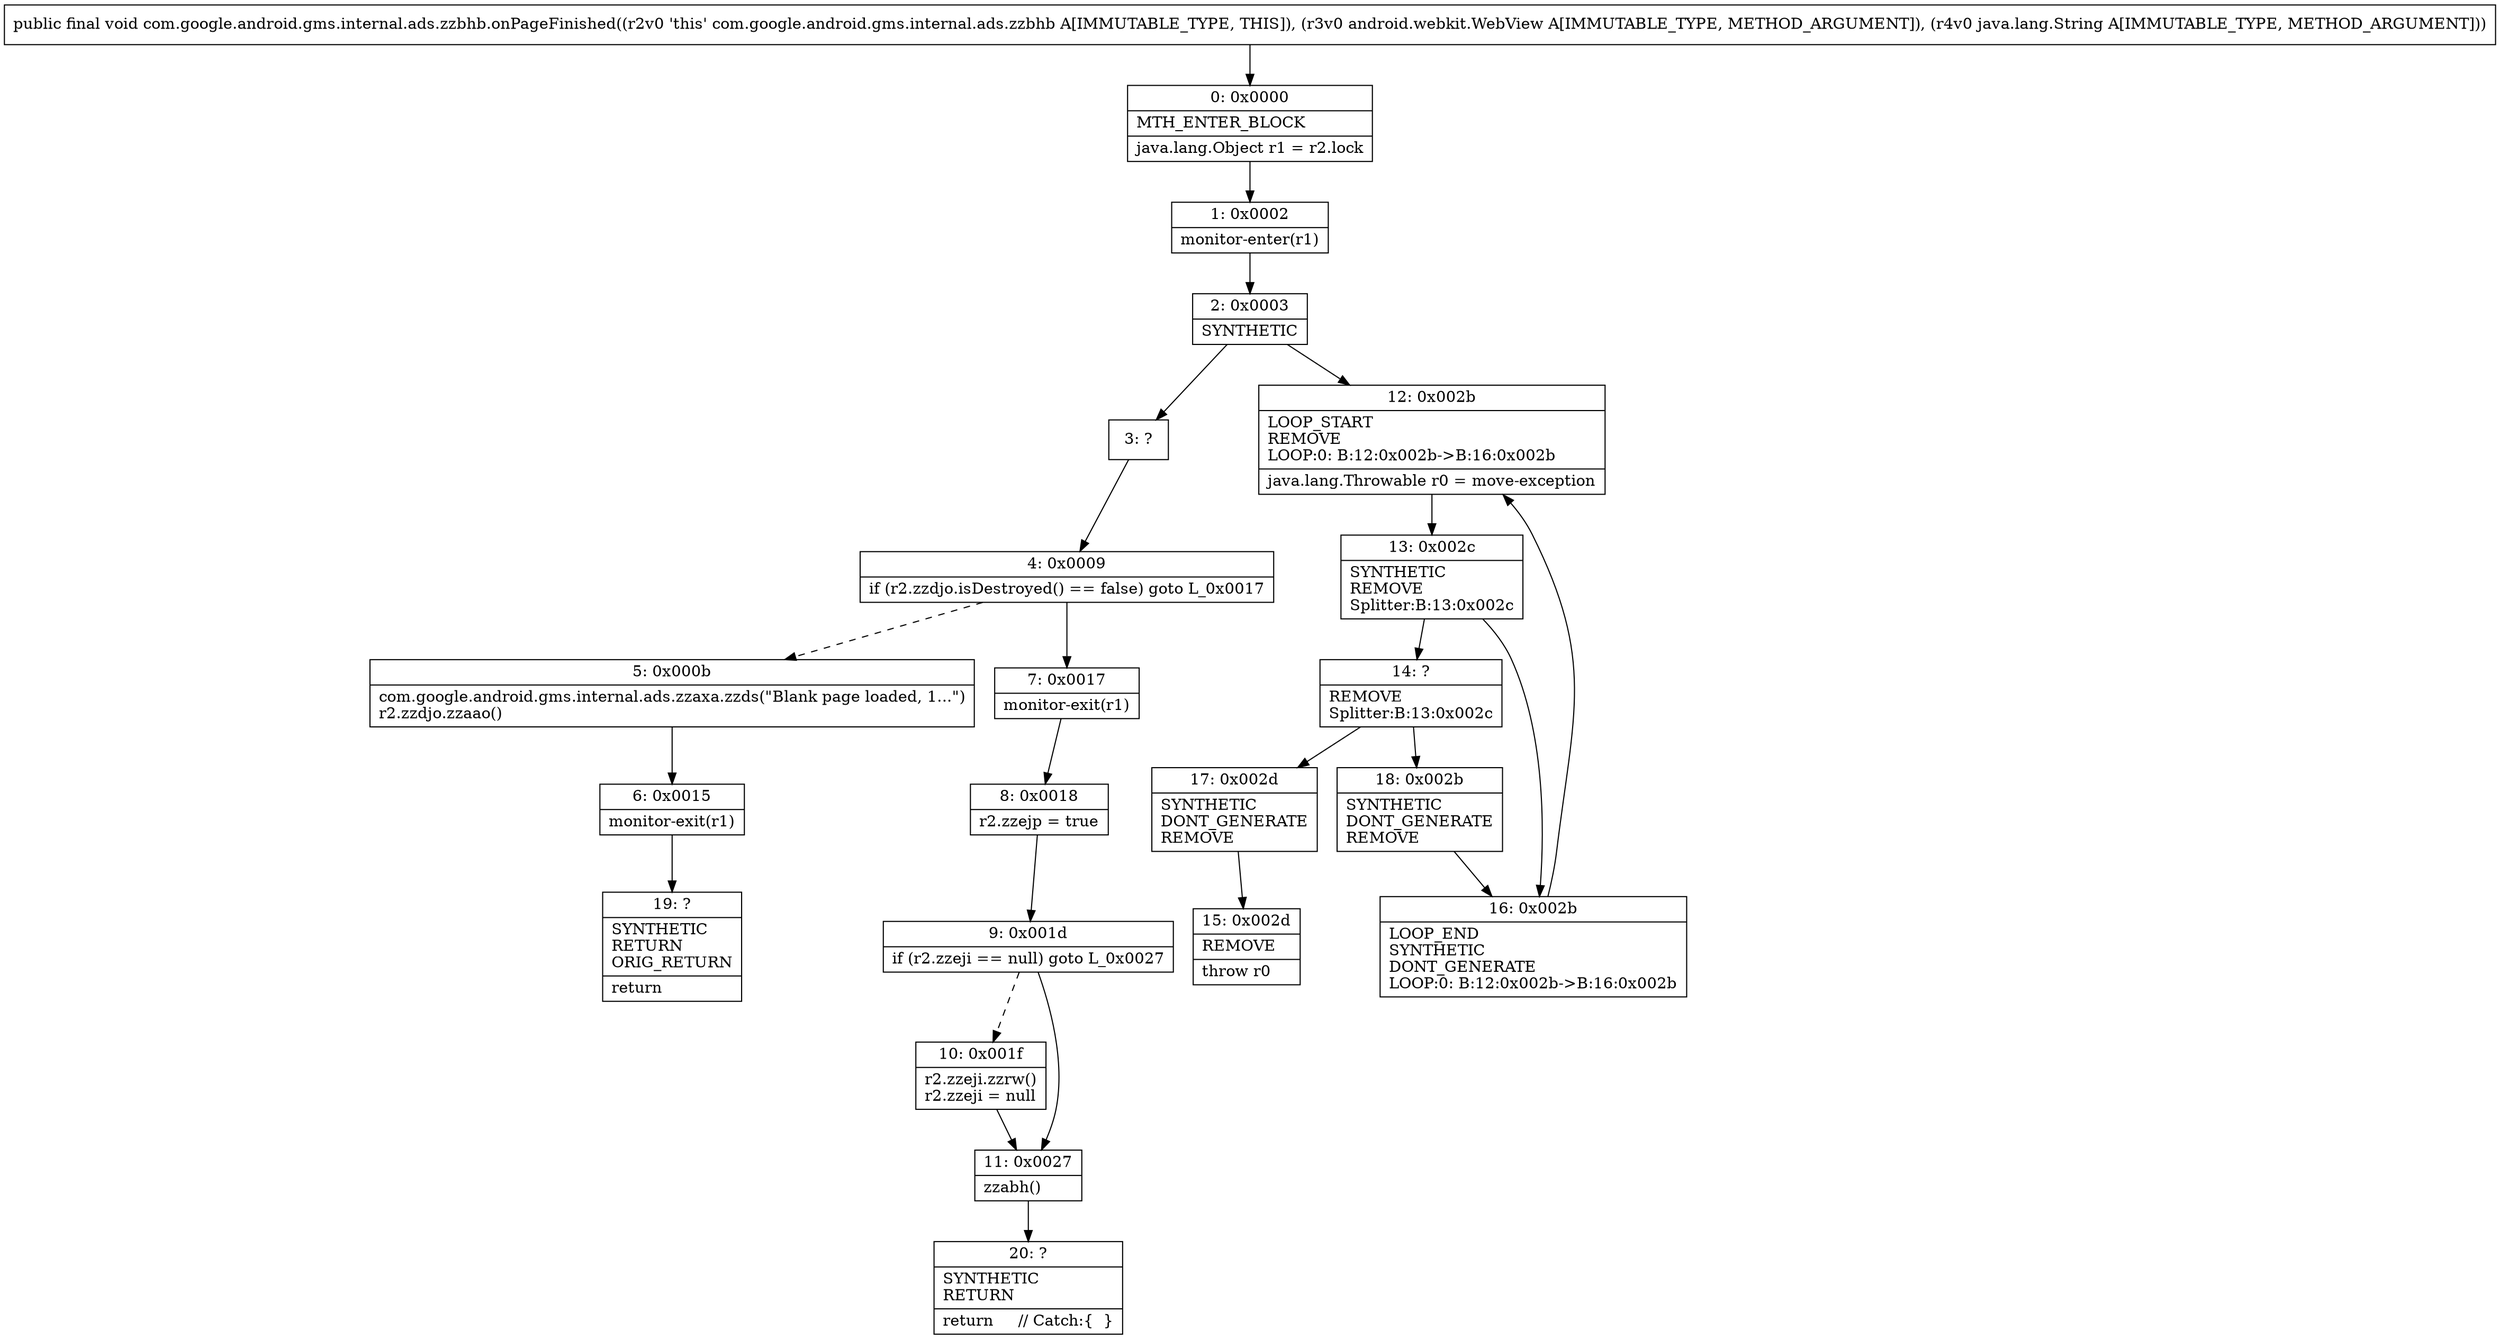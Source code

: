 digraph "CFG forcom.google.android.gms.internal.ads.zzbhb.onPageFinished(Landroid\/webkit\/WebView;Ljava\/lang\/String;)V" {
Node_0 [shape=record,label="{0\:\ 0x0000|MTH_ENTER_BLOCK\l|java.lang.Object r1 = r2.lock\l}"];
Node_1 [shape=record,label="{1\:\ 0x0002|monitor\-enter(r1)\l}"];
Node_2 [shape=record,label="{2\:\ 0x0003|SYNTHETIC\l}"];
Node_3 [shape=record,label="{3\:\ ?}"];
Node_4 [shape=record,label="{4\:\ 0x0009|if (r2.zzdjo.isDestroyed() == false) goto L_0x0017\l}"];
Node_5 [shape=record,label="{5\:\ 0x000b|com.google.android.gms.internal.ads.zzaxa.zzds(\"Blank page loaded, 1...\")\lr2.zzdjo.zzaao()\l}"];
Node_6 [shape=record,label="{6\:\ 0x0015|monitor\-exit(r1)\l}"];
Node_7 [shape=record,label="{7\:\ 0x0017|monitor\-exit(r1)\l}"];
Node_8 [shape=record,label="{8\:\ 0x0018|r2.zzejp = true\l}"];
Node_9 [shape=record,label="{9\:\ 0x001d|if (r2.zzeji == null) goto L_0x0027\l}"];
Node_10 [shape=record,label="{10\:\ 0x001f|r2.zzeji.zzrw()\lr2.zzeji = null\l}"];
Node_11 [shape=record,label="{11\:\ 0x0027|zzabh()\l}"];
Node_12 [shape=record,label="{12\:\ 0x002b|LOOP_START\lREMOVE\lLOOP:0: B:12:0x002b\-\>B:16:0x002b\l|java.lang.Throwable r0 = move\-exception\l}"];
Node_13 [shape=record,label="{13\:\ 0x002c|SYNTHETIC\lREMOVE\lSplitter:B:13:0x002c\l}"];
Node_14 [shape=record,label="{14\:\ ?|REMOVE\lSplitter:B:13:0x002c\l}"];
Node_15 [shape=record,label="{15\:\ 0x002d|REMOVE\l|throw r0\l}"];
Node_16 [shape=record,label="{16\:\ 0x002b|LOOP_END\lSYNTHETIC\lDONT_GENERATE\lLOOP:0: B:12:0x002b\-\>B:16:0x002b\l}"];
Node_17 [shape=record,label="{17\:\ 0x002d|SYNTHETIC\lDONT_GENERATE\lREMOVE\l}"];
Node_18 [shape=record,label="{18\:\ 0x002b|SYNTHETIC\lDONT_GENERATE\lREMOVE\l}"];
Node_19 [shape=record,label="{19\:\ ?|SYNTHETIC\lRETURN\lORIG_RETURN\l|return\l}"];
Node_20 [shape=record,label="{20\:\ ?|SYNTHETIC\lRETURN\l|return     \/\/ Catch:\{  \}\l}"];
MethodNode[shape=record,label="{public final void com.google.android.gms.internal.ads.zzbhb.onPageFinished((r2v0 'this' com.google.android.gms.internal.ads.zzbhb A[IMMUTABLE_TYPE, THIS]), (r3v0 android.webkit.WebView A[IMMUTABLE_TYPE, METHOD_ARGUMENT]), (r4v0 java.lang.String A[IMMUTABLE_TYPE, METHOD_ARGUMENT])) }"];
MethodNode -> Node_0;
Node_0 -> Node_1;
Node_1 -> Node_2;
Node_2 -> Node_3;
Node_2 -> Node_12;
Node_3 -> Node_4;
Node_4 -> Node_5[style=dashed];
Node_4 -> Node_7;
Node_5 -> Node_6;
Node_6 -> Node_19;
Node_7 -> Node_8;
Node_8 -> Node_9;
Node_9 -> Node_10[style=dashed];
Node_9 -> Node_11;
Node_10 -> Node_11;
Node_11 -> Node_20;
Node_12 -> Node_13;
Node_13 -> Node_14;
Node_13 -> Node_16;
Node_14 -> Node_17;
Node_14 -> Node_18;
Node_16 -> Node_12;
Node_17 -> Node_15;
Node_18 -> Node_16;
}

